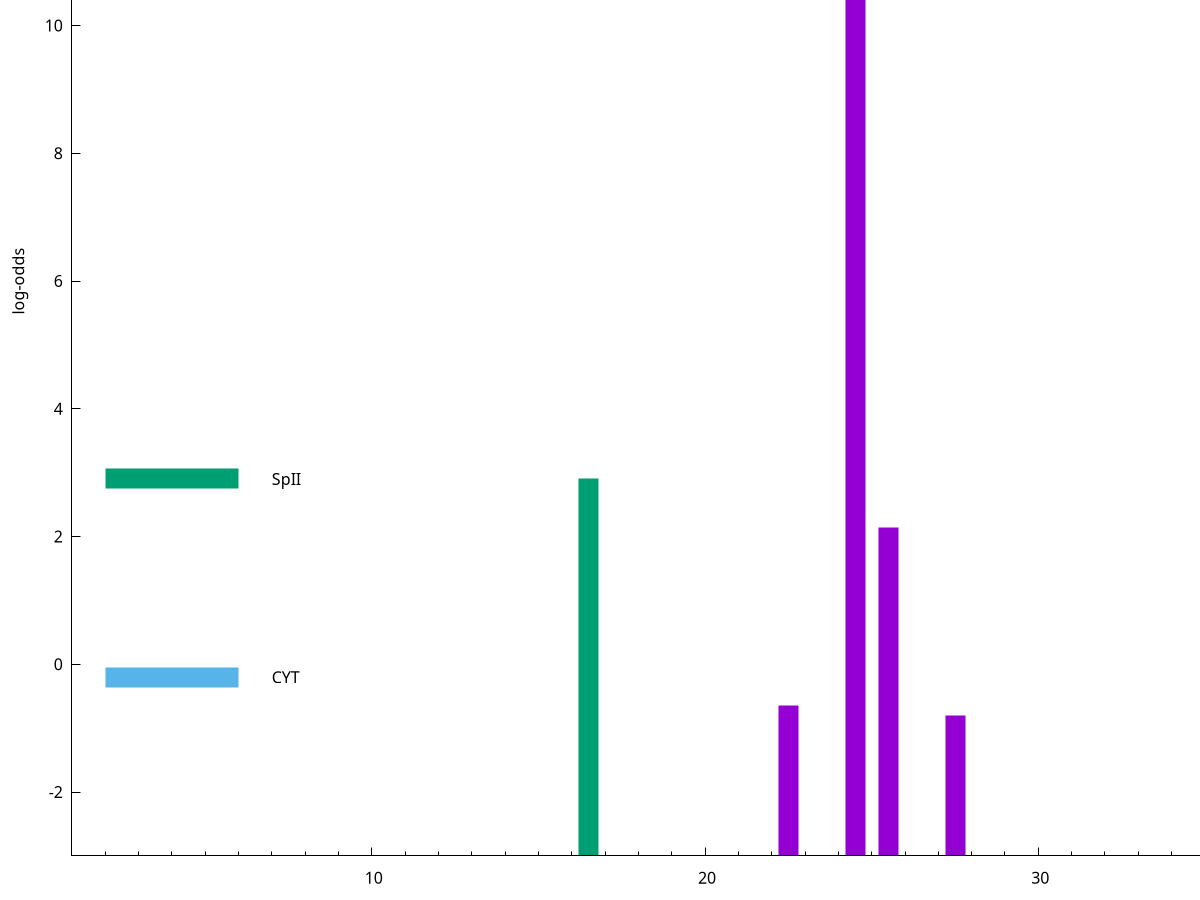 set title "LipoP predictions for SRR4065644.gff"
set size 2., 1.4
set xrange [1:70] 
set mxtics 10
set yrange [-3:15]
set y2range [0:18]
set ylabel "log-odds"
set term postscript eps color solid "Helvetica" 30
set output "SRR4065644.gff.eps"
set arrow from 2,13.107 to 6,13.107 nohead lt 1 lw 20
set label "SpI" at 7,13.107
set arrow from 2,2.90175 to 6,2.90175 nohead lt 2 lw 20
set label "SpII" at 7,2.90175
set arrow from 2,-0.200913 to 6,-0.200913 nohead lt 3 lw 20
set label "CYT" at 7,-0.200913
set arrow from 2,13.107 to 6,13.107 nohead lt 1 lw 20
set label "SpI" at 7,13.107
# NOTE: The scores below are the log-odds scores with the threshold
# NOTE: subtracted (a hack to make gnuplot make the histogram all
# NOTE: look nice).
plot "-" axes x1y2 title "" with impulses lt 2 lw 20, "-" axes x1y2 title "" with impulses lt 1 lw 20
16.500000 5.901750
e
24.500000 16.106100
25.500000 5.140060
22.500000 2.356826
27.500000 2.196361
e
exit
